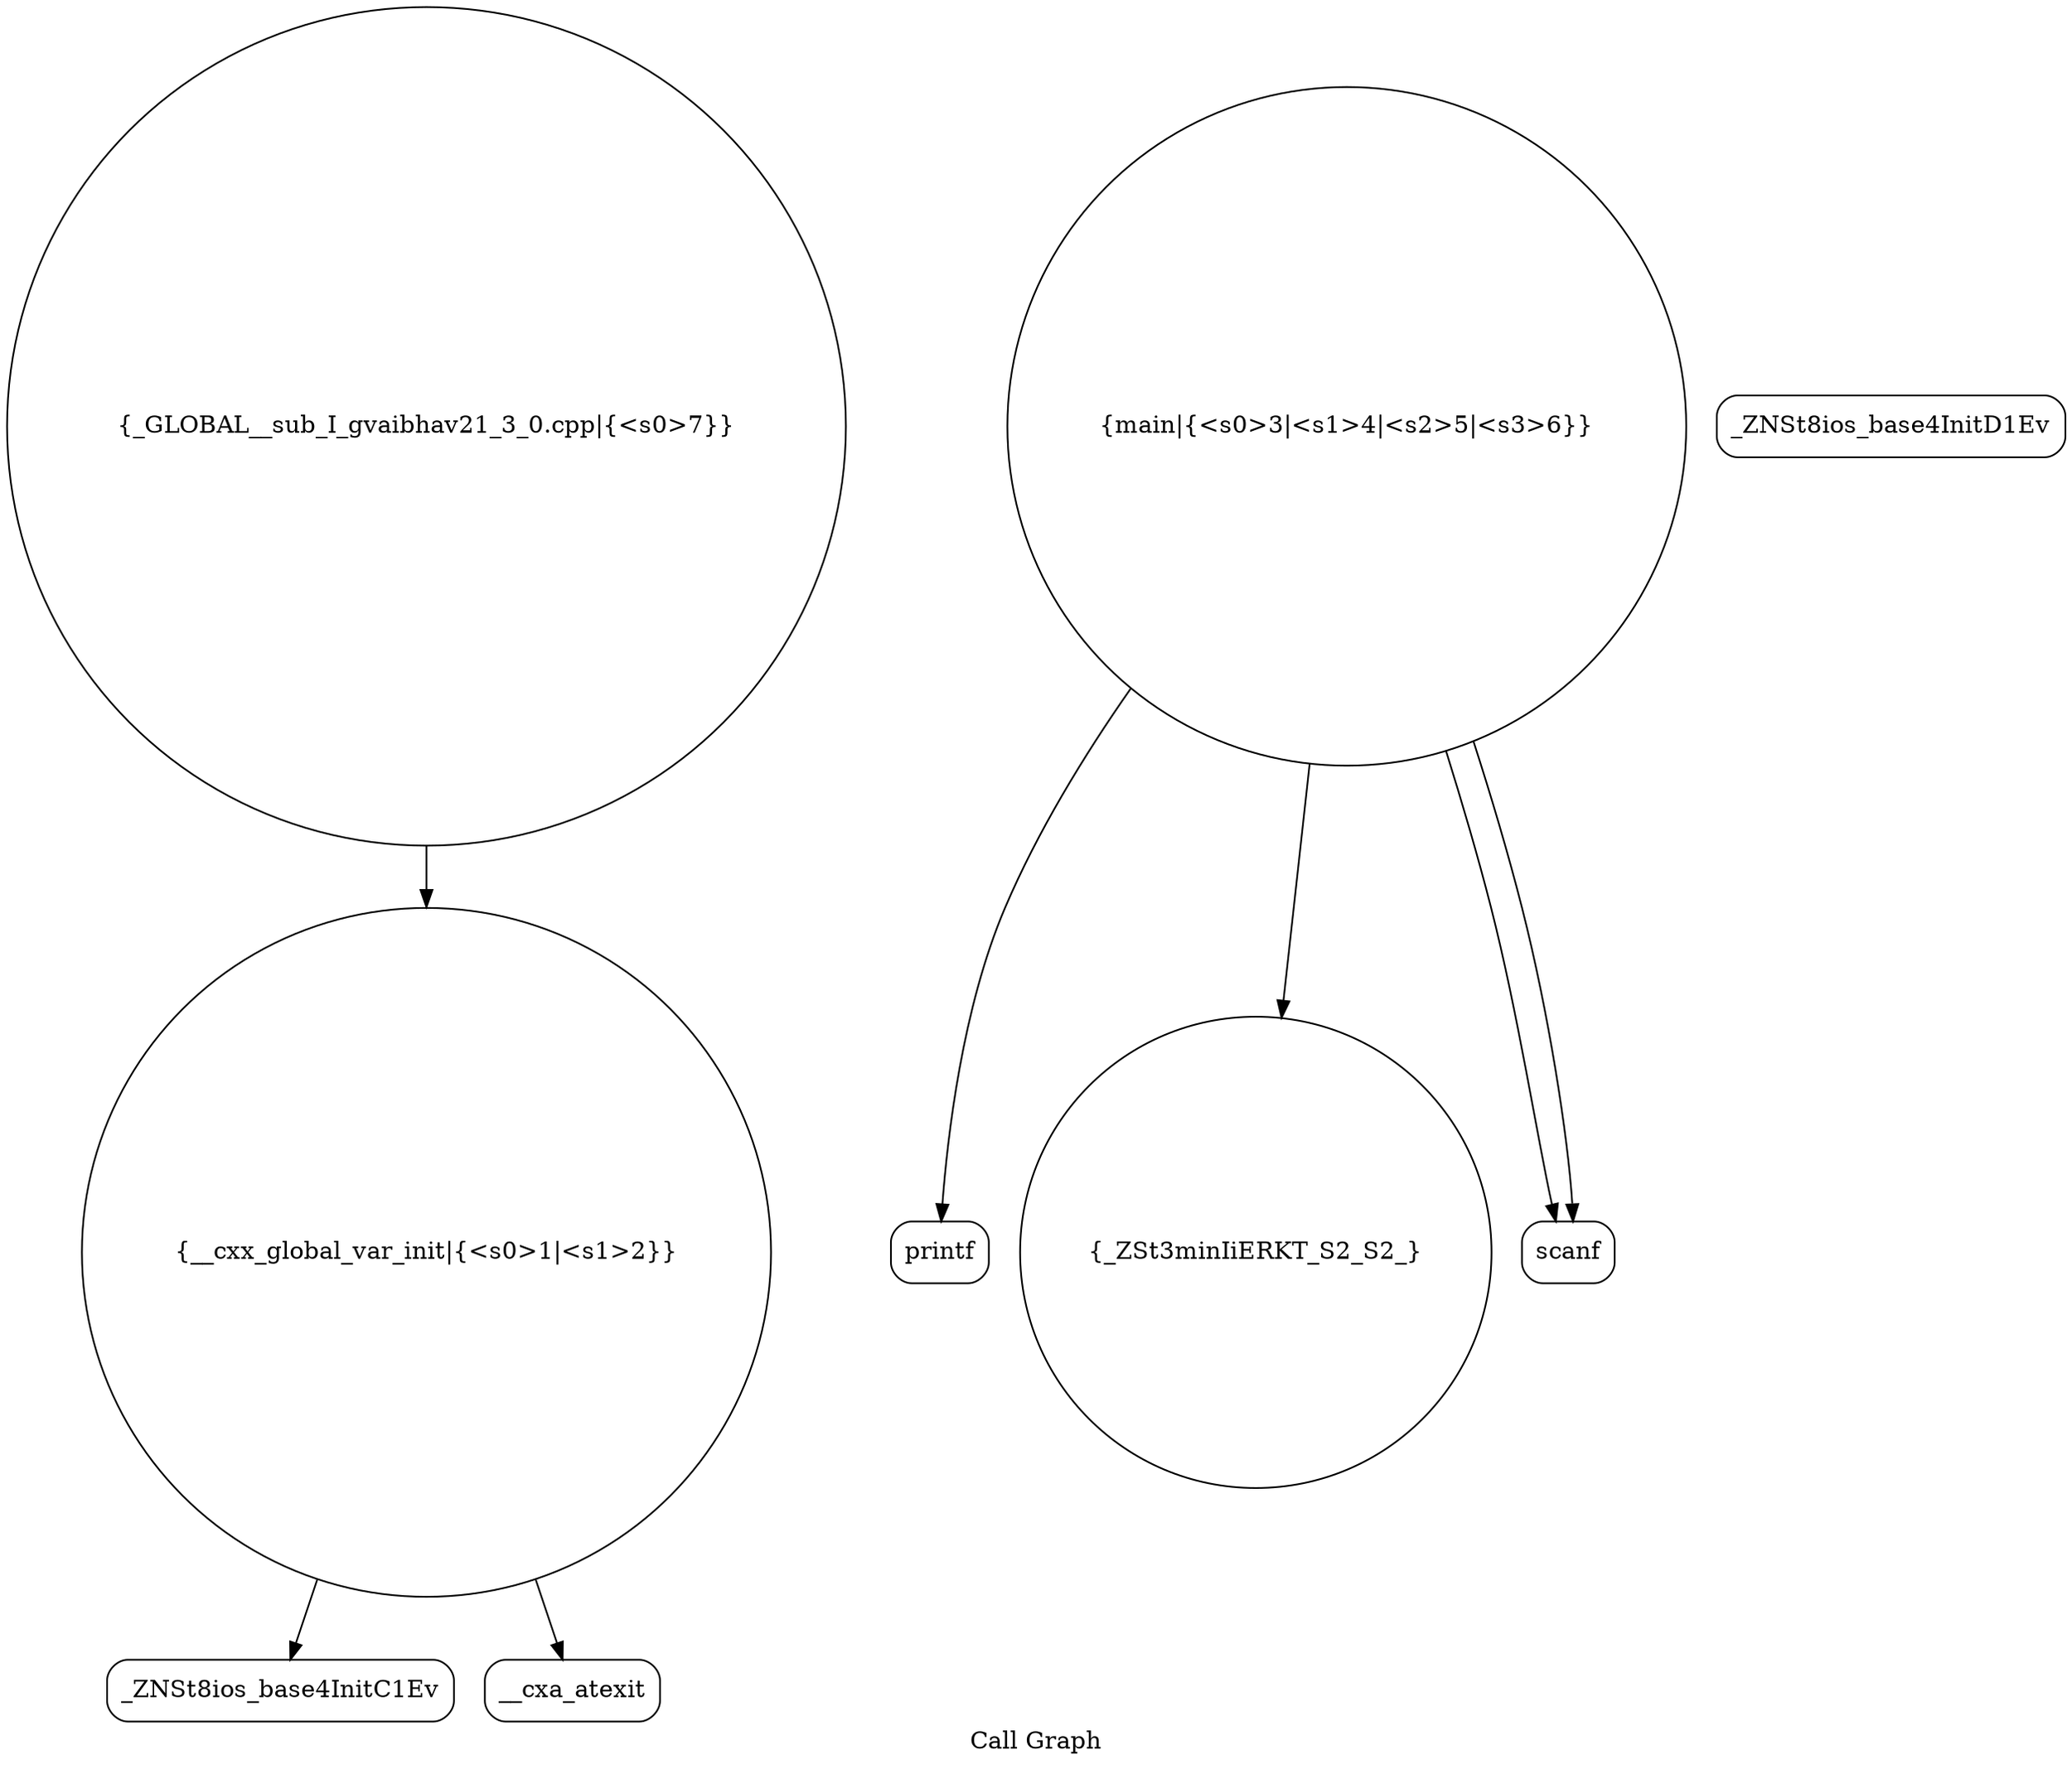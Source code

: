 digraph "Call Graph" {
	label="Call Graph";

	Node0x55b6487e5720 [shape=record,shape=circle,label="{__cxx_global_var_init|{<s0>1|<s1>2}}"];
	Node0x55b6487e5720:s0 -> Node0x55b6487e5bb0[color=black];
	Node0x55b6487e5720:s1 -> Node0x55b6487e5cb0[color=black];
	Node0x55b6487e5eb0 [shape=record,shape=Mrecord,label="{printf}"];
	Node0x55b6487e5c30 [shape=record,shape=Mrecord,label="{_ZNSt8ios_base4InitD1Ev}"];
	Node0x55b6487e5d30 [shape=record,shape=circle,label="{main|{<s0>3|<s1>4|<s2>5|<s3>6}}"];
	Node0x55b6487e5d30:s0 -> Node0x55b6487e5db0[color=black];
	Node0x55b6487e5d30:s1 -> Node0x55b6487e5e30[color=black];
	Node0x55b6487e5d30:s2 -> Node0x55b6487e5e30[color=black];
	Node0x55b6487e5d30:s3 -> Node0x55b6487e5eb0[color=black];
	Node0x55b6487e5e30 [shape=record,shape=Mrecord,label="{scanf}"];
	Node0x55b6487e5bb0 [shape=record,shape=Mrecord,label="{_ZNSt8ios_base4InitC1Ev}"];
	Node0x55b6487e5f30 [shape=record,shape=circle,label="{_GLOBAL__sub_I_gvaibhav21_3_0.cpp|{<s0>7}}"];
	Node0x55b6487e5f30:s0 -> Node0x55b6487e5720[color=black];
	Node0x55b6487e5cb0 [shape=record,shape=Mrecord,label="{__cxa_atexit}"];
	Node0x55b6487e5db0 [shape=record,shape=circle,label="{_ZSt3minIiERKT_S2_S2_}"];
}
